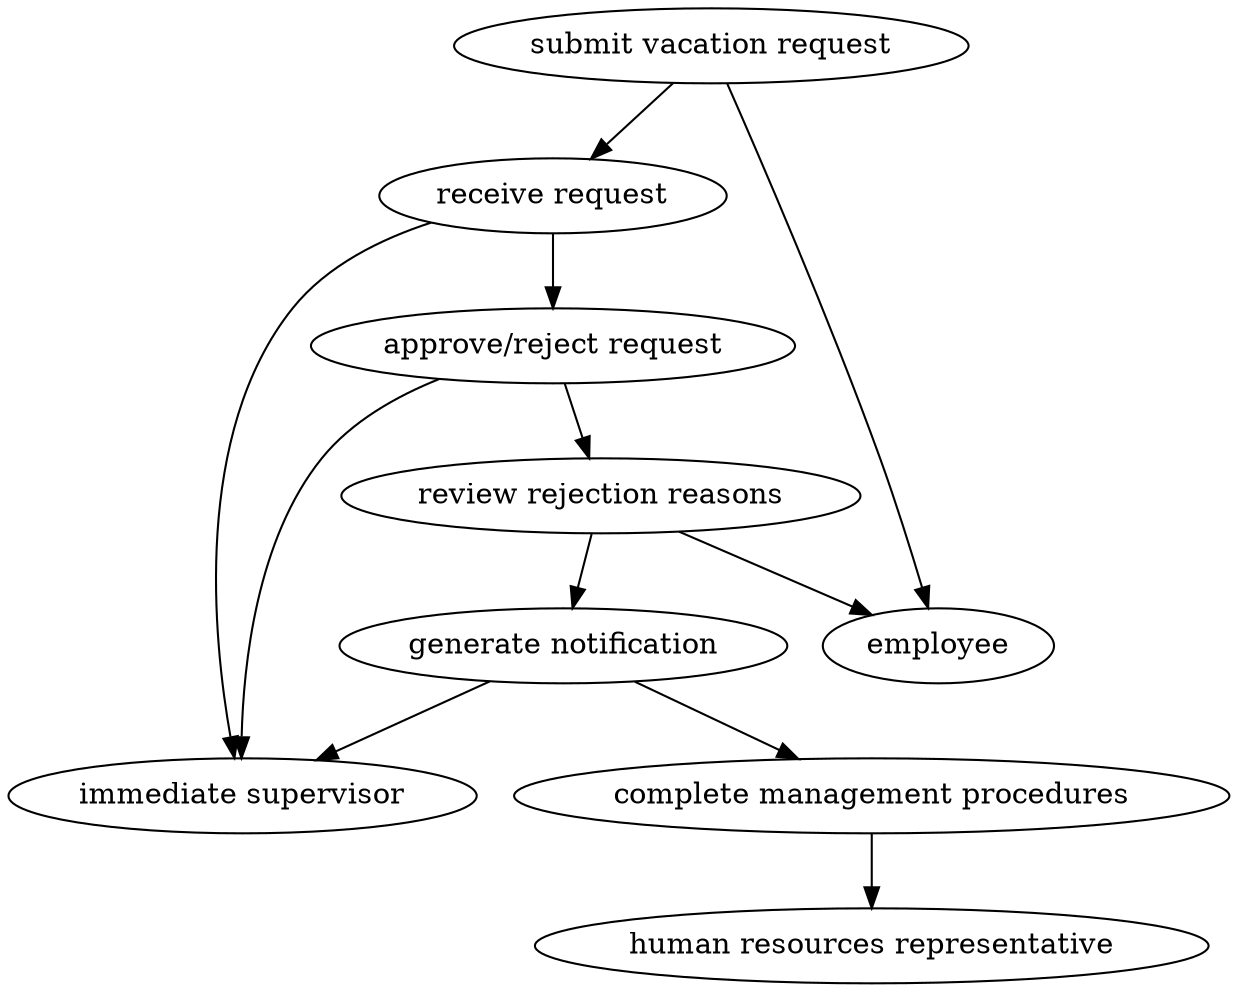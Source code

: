 strict digraph "doc-5.2" {
	graph [name="doc-5.2"];
	"submit vacation request"	[attrs="{'type': 'Activity', 'label': 'submit vacation request'}"];
	"receive request"	[attrs="{'type': 'Activity', 'label': 'receive request'}"];
	"submit vacation request" -> "receive request"	[attrs="{'type': 'flow', 'label': 'flow'}"];
	employee	[attrs="{'type': 'Actor', 'label': 'employee'}"];
	"submit vacation request" -> employee	[attrs="{'type': 'actor performer', 'label': 'actor performer'}"];
	"approve/reject request"	[attrs="{'type': 'Activity', 'label': 'approve/reject request'}"];
	"receive request" -> "approve/reject request"	[attrs="{'type': 'flow', 'label': 'flow'}"];
	"immediate supervisor"	[attrs="{'type': 'Actor', 'label': 'immediate supervisor'}"];
	"receive request" -> "immediate supervisor"	[attrs="{'type': 'actor performer', 'label': 'actor performer'}"];
	"review rejection reasons"	[attrs="{'type': 'Activity', 'label': 'review rejection reasons'}"];
	"approve/reject request" -> "review rejection reasons"	[attrs="{'type': 'flow', 'label': 'flow'}"];
	"approve/reject request" -> "immediate supervisor"	[attrs="{'type': 'actor performer', 'label': 'actor performer'}"];
	"generate notification"	[attrs="{'type': 'Activity', 'label': 'generate notification'}"];
	"review rejection reasons" -> "generate notification"	[attrs="{'type': 'flow', 'label': 'flow'}"];
	"review rejection reasons" -> employee	[attrs="{'type': 'actor performer', 'label': 'actor performer'}"];
	"complete management procedures"	[attrs="{'type': 'Activity', 'label': 'complete management procedures'}"];
	"generate notification" -> "complete management procedures"	[attrs="{'type': 'flow', 'label': 'flow'}"];
	"generate notification" -> "immediate supervisor"	[attrs="{'type': 'actor performer', 'label': 'actor performer'}"];
	"human resources representative"	[attrs="{'type': 'Actor', 'label': 'human resources representative'}"];
	"complete management procedures" -> "human resources representative"	[attrs="{'type': 'actor performer', 'label': 'actor performer'}"];
}
